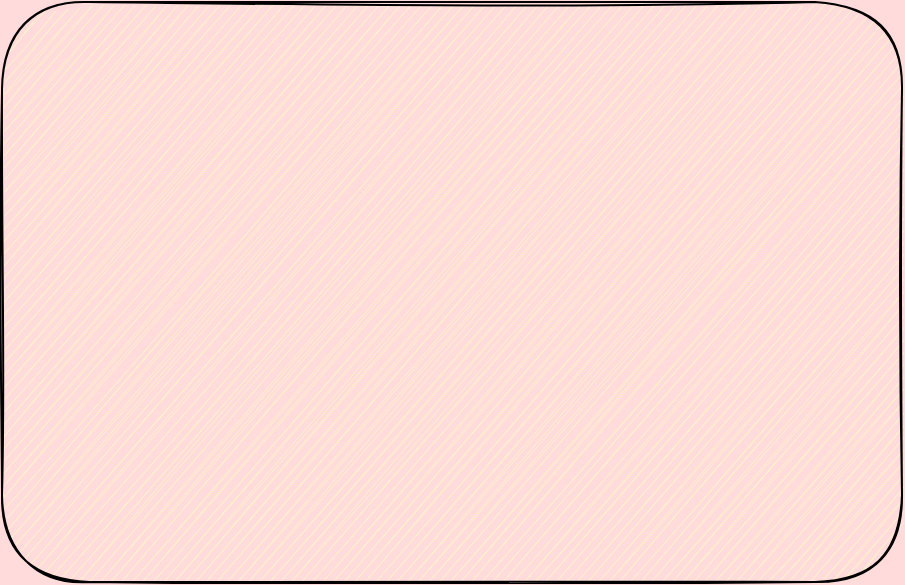 <mxfile version="15.9.6" type="github">
  <diagram id="kxG_n4HesbqN45N5-l6h" name="Page-1">
    <mxGraphModel dx="2062" dy="1065" grid="1" gridSize="10" guides="1" tooltips="1" connect="1" arrows="1" fold="1" page="1" pageScale="1" pageWidth="850" pageHeight="1100" background="#FFDBDB" math="0" shadow="0">
      <root>
        <mxCell id="0" />
        <mxCell id="1" parent="0" />
        <mxCell id="dbGsSHTUpjVyOxmrDFo6-1" value="" style="rounded=1;whiteSpace=wrap;html=1;shadow=0;sketch=1;fillColor=#FFF2CC;" vertex="1" parent="1">
          <mxGeometry x="220" y="280" width="450" height="290" as="geometry" />
        </mxCell>
      </root>
    </mxGraphModel>
  </diagram>
</mxfile>
